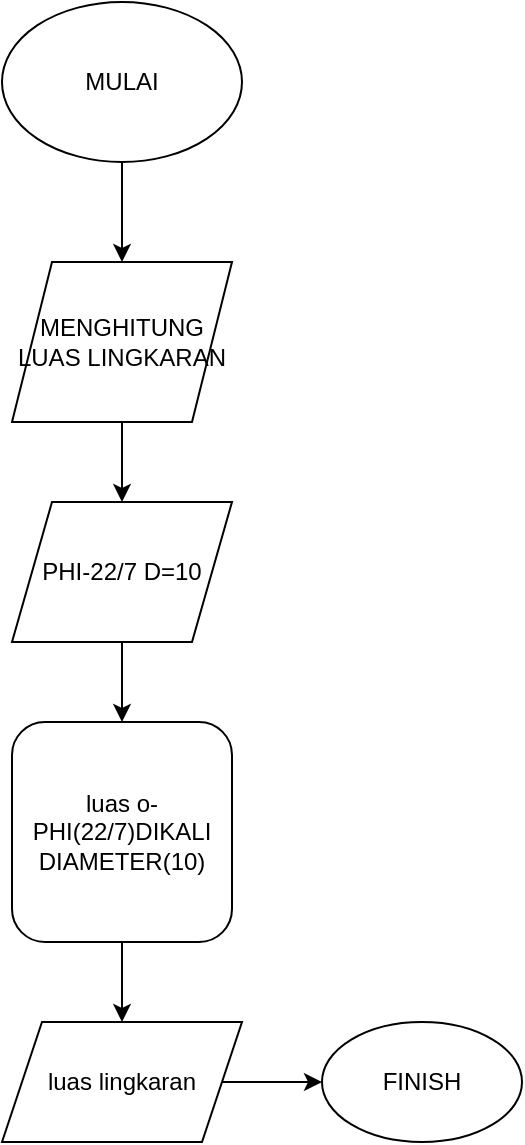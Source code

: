 <mxfile version="22.0.4" type="github">
  <diagram id="C5RBs43oDa-KdzZeNtuy" name="Page-1">
    <mxGraphModel dx="880" dy="470" grid="1" gridSize="10" guides="1" tooltips="1" connect="1" arrows="1" fold="1" page="1" pageScale="1" pageWidth="827" pageHeight="1169" math="0" shadow="0">
      <root>
        <mxCell id="WIyWlLk6GJQsqaUBKTNV-0" />
        <mxCell id="WIyWlLk6GJQsqaUBKTNV-1" parent="WIyWlLk6GJQsqaUBKTNV-0" />
        <mxCell id="CaR2_HwxshVa3f_acHzS-44" style="edgeStyle=orthogonalEdgeStyle;rounded=0;orthogonalLoop=1;jettySize=auto;html=1;entryX=0.5;entryY=0;entryDx=0;entryDy=0;" edge="1" parent="WIyWlLk6GJQsqaUBKTNV-1" source="CaR2_HwxshVa3f_acHzS-34" target="CaR2_HwxshVa3f_acHzS-38">
          <mxGeometry relative="1" as="geometry" />
        </mxCell>
        <mxCell id="CaR2_HwxshVa3f_acHzS-34" value="MENGHITUNG LUAS LINGKARAN " style="shape=parallelogram;perimeter=parallelogramPerimeter;whiteSpace=wrap;html=1;fixedSize=1;" vertex="1" parent="WIyWlLk6GJQsqaUBKTNV-1">
          <mxGeometry x="355" y="140" width="110" height="80" as="geometry" />
        </mxCell>
        <mxCell id="CaR2_HwxshVa3f_acHzS-36" style="edgeStyle=orthogonalEdgeStyle;rounded=0;orthogonalLoop=1;jettySize=auto;html=1;entryX=0.5;entryY=0;entryDx=0;entryDy=0;" edge="1" parent="WIyWlLk6GJQsqaUBKTNV-1" source="CaR2_HwxshVa3f_acHzS-35" target="CaR2_HwxshVa3f_acHzS-34">
          <mxGeometry relative="1" as="geometry" />
        </mxCell>
        <mxCell id="CaR2_HwxshVa3f_acHzS-35" value="MULAI" style="ellipse;whiteSpace=wrap;html=1;" vertex="1" parent="WIyWlLk6GJQsqaUBKTNV-1">
          <mxGeometry x="350" y="10" width="120" height="80" as="geometry" />
        </mxCell>
        <mxCell id="CaR2_HwxshVa3f_acHzS-45" style="edgeStyle=orthogonalEdgeStyle;rounded=0;orthogonalLoop=1;jettySize=auto;html=1;" edge="1" parent="WIyWlLk6GJQsqaUBKTNV-1" source="CaR2_HwxshVa3f_acHzS-38">
          <mxGeometry relative="1" as="geometry">
            <mxPoint x="410" y="370" as="targetPoint" />
          </mxGeometry>
        </mxCell>
        <mxCell id="CaR2_HwxshVa3f_acHzS-38" value="PHI-22/7 D=10" style="shape=parallelogram;perimeter=parallelogramPerimeter;whiteSpace=wrap;html=1;fixedSize=1;" vertex="1" parent="WIyWlLk6GJQsqaUBKTNV-1">
          <mxGeometry x="355" y="260" width="110" height="70" as="geometry" />
        </mxCell>
        <mxCell id="CaR2_HwxshVa3f_acHzS-47" style="edgeStyle=orthogonalEdgeStyle;rounded=0;orthogonalLoop=1;jettySize=auto;html=1;" edge="1" parent="WIyWlLk6GJQsqaUBKTNV-1" source="CaR2_HwxshVa3f_acHzS-46">
          <mxGeometry relative="1" as="geometry">
            <mxPoint x="410" y="520" as="targetPoint" />
          </mxGeometry>
        </mxCell>
        <mxCell id="CaR2_HwxshVa3f_acHzS-46" value="luas o-PHI(22/7)DIKALI DIAMETER(10)" style="rounded=1;whiteSpace=wrap;html=1;" vertex="1" parent="WIyWlLk6GJQsqaUBKTNV-1">
          <mxGeometry x="355" y="370" width="110" height="110" as="geometry" />
        </mxCell>
        <mxCell id="CaR2_HwxshVa3f_acHzS-50" style="edgeStyle=orthogonalEdgeStyle;rounded=0;orthogonalLoop=1;jettySize=auto;html=1;" edge="1" parent="WIyWlLk6GJQsqaUBKTNV-1" source="CaR2_HwxshVa3f_acHzS-48">
          <mxGeometry relative="1" as="geometry">
            <mxPoint x="510" y="550" as="targetPoint" />
          </mxGeometry>
        </mxCell>
        <mxCell id="CaR2_HwxshVa3f_acHzS-48" value="luas lingkaran" style="shape=parallelogram;perimeter=parallelogramPerimeter;whiteSpace=wrap;html=1;fixedSize=1;" vertex="1" parent="WIyWlLk6GJQsqaUBKTNV-1">
          <mxGeometry x="350" y="520" width="120" height="60" as="geometry" />
        </mxCell>
        <mxCell id="CaR2_HwxshVa3f_acHzS-51" value="FINISH" style="ellipse;whiteSpace=wrap;html=1;" vertex="1" parent="WIyWlLk6GJQsqaUBKTNV-1">
          <mxGeometry x="510" y="520" width="100" height="60" as="geometry" />
        </mxCell>
      </root>
    </mxGraphModel>
  </diagram>
</mxfile>
